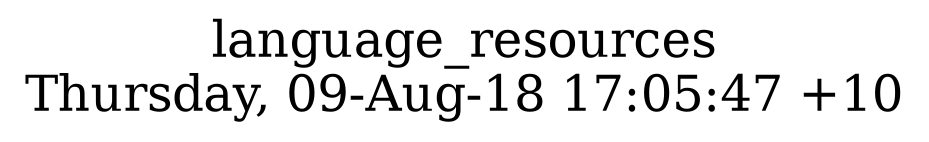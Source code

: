digraph G {
fontsize="24";
label="language_resources\nThursday, 09-Aug-18 17:05:47 +10";
nojustify=true;
ordering=out;
rankdir=LR;
size="30";
}
